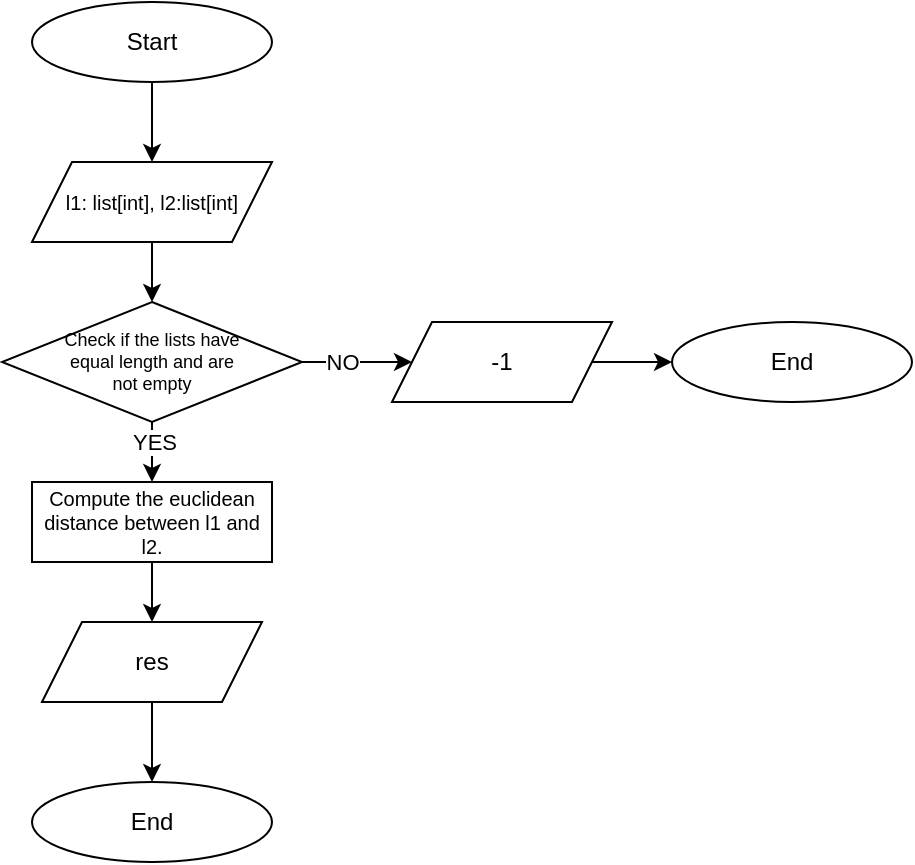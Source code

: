 <mxfile version="24.8.6">
  <diagram name="Page-1" id="z9LAb5Ok6JyxKWv0N6qz">
    <mxGraphModel dx="989" dy="570" grid="1" gridSize="10" guides="1" tooltips="1" connect="1" arrows="1" fold="1" page="1" pageScale="1" pageWidth="850" pageHeight="1100" background="#FFFFFF" math="0" shadow="0">
      <root>
        <mxCell id="0" />
        <mxCell id="1" parent="0" />
        <mxCell id="VEksvsux0m4Nuiqm_-Sr-31" value="Start" style="ellipse;whiteSpace=wrap;html=1;" vertex="1" parent="1">
          <mxGeometry x="495" y="450" width="120" height="40" as="geometry" />
        </mxCell>
        <mxCell id="VEksvsux0m4Nuiqm_-Sr-32" value="l1: list[int], l2:list[int]" style="shape=parallelogram;perimeter=parallelogramPerimeter;whiteSpace=wrap;html=1;fixedSize=1;fontSize=10;" vertex="1" parent="1">
          <mxGeometry x="495" y="530" width="120" height="40" as="geometry" />
        </mxCell>
        <mxCell id="VEksvsux0m4Nuiqm_-Sr-33" value="&lt;font style=&quot;font-size: 9px;&quot;&gt;Check if the lists have&lt;/font&gt;&lt;div style=&quot;font-size: 9px;&quot;&gt;&lt;font style=&quot;font-size: 9px;&quot;&gt;equal length and are&lt;/font&gt;&lt;/div&gt;&lt;div style=&quot;font-size: 9px;&quot;&gt;&lt;font style=&quot;font-size: 9px;&quot;&gt;not empty&lt;/font&gt;&lt;/div&gt;" style="rhombus;whiteSpace=wrap;html=1;fontSize=9;" vertex="1" parent="1">
          <mxGeometry x="480" y="600" width="150" height="60" as="geometry" />
        </mxCell>
        <mxCell id="VEksvsux0m4Nuiqm_-Sr-34" value="" style="endArrow=classic;html=1;rounded=0;exitX=0.5;exitY=1;exitDx=0;exitDy=0;entryX=0.5;entryY=0;entryDx=0;entryDy=0;" edge="1" parent="1" source="VEksvsux0m4Nuiqm_-Sr-31" target="VEksvsux0m4Nuiqm_-Sr-32">
          <mxGeometry width="50" height="50" relative="1" as="geometry">
            <mxPoint x="265" y="700" as="sourcePoint" />
            <mxPoint x="315" y="650" as="targetPoint" />
          </mxGeometry>
        </mxCell>
        <mxCell id="VEksvsux0m4Nuiqm_-Sr-35" value="" style="endArrow=classic;html=1;rounded=0;exitX=0.5;exitY=1;exitDx=0;exitDy=0;entryX=0.5;entryY=0;entryDx=0;entryDy=0;" edge="1" parent="1" source="VEksvsux0m4Nuiqm_-Sr-32" target="VEksvsux0m4Nuiqm_-Sr-33">
          <mxGeometry width="50" height="50" relative="1" as="geometry">
            <mxPoint x="565" y="500" as="sourcePoint" />
            <mxPoint x="565" y="540" as="targetPoint" />
          </mxGeometry>
        </mxCell>
        <mxCell id="VEksvsux0m4Nuiqm_-Sr-36" value="-1" style="shape=parallelogram;perimeter=parallelogramPerimeter;whiteSpace=wrap;html=1;fixedSize=1;" vertex="1" parent="1">
          <mxGeometry x="675" y="610" width="110" height="40" as="geometry" />
        </mxCell>
        <mxCell id="VEksvsux0m4Nuiqm_-Sr-37" value="End" style="ellipse;whiteSpace=wrap;html=1;" vertex="1" parent="1">
          <mxGeometry x="815" y="610" width="120" height="40" as="geometry" />
        </mxCell>
        <mxCell id="VEksvsux0m4Nuiqm_-Sr-38" value="" style="endArrow=classic;html=1;rounded=0;exitX=1;exitY=0.5;exitDx=0;exitDy=0;entryX=0;entryY=0.5;entryDx=0;entryDy=0;" edge="1" parent="1" source="VEksvsux0m4Nuiqm_-Sr-33" target="VEksvsux0m4Nuiqm_-Sr-36">
          <mxGeometry width="50" height="50" relative="1" as="geometry">
            <mxPoint x="565" y="580" as="sourcePoint" />
            <mxPoint x="565" y="610" as="targetPoint" />
          </mxGeometry>
        </mxCell>
        <mxCell id="VEksvsux0m4Nuiqm_-Sr-39" value="NO" style="edgeLabel;html=1;align=center;verticalAlign=middle;resizable=0;points=[];" vertex="1" connectable="0" parent="VEksvsux0m4Nuiqm_-Sr-38">
          <mxGeometry x="-0.293" y="-2" relative="1" as="geometry">
            <mxPoint y="-2" as="offset" />
          </mxGeometry>
        </mxCell>
        <mxCell id="VEksvsux0m4Nuiqm_-Sr-40" value="" style="endArrow=classic;html=1;rounded=0;exitX=1;exitY=0.5;exitDx=0;exitDy=0;entryX=0;entryY=0.5;entryDx=0;entryDy=0;" edge="1" parent="1" source="VEksvsux0m4Nuiqm_-Sr-36" target="VEksvsux0m4Nuiqm_-Sr-37">
          <mxGeometry width="50" height="50" relative="1" as="geometry">
            <mxPoint x="565" y="580" as="sourcePoint" />
            <mxPoint x="565" y="610" as="targetPoint" />
          </mxGeometry>
        </mxCell>
        <mxCell id="VEksvsux0m4Nuiqm_-Sr-41" value="Compute the euclidean distance between l1 and l2." style="rounded=0;whiteSpace=wrap;html=1;fontSize=10;" vertex="1" parent="1">
          <mxGeometry x="495" y="690" width="120" height="40" as="geometry" />
        </mxCell>
        <mxCell id="VEksvsux0m4Nuiqm_-Sr-42" value="res" style="shape=parallelogram;perimeter=parallelogramPerimeter;whiteSpace=wrap;html=1;fixedSize=1;" vertex="1" parent="1">
          <mxGeometry x="500" y="760" width="110" height="40" as="geometry" />
        </mxCell>
        <mxCell id="VEksvsux0m4Nuiqm_-Sr-43" value="End" style="ellipse;whiteSpace=wrap;html=1;" vertex="1" parent="1">
          <mxGeometry x="495" y="840" width="120" height="40" as="geometry" />
        </mxCell>
        <mxCell id="VEksvsux0m4Nuiqm_-Sr-44" value="" style="endArrow=classic;html=1;rounded=0;entryX=0.5;entryY=0;entryDx=0;entryDy=0;exitX=0.5;exitY=1;exitDx=0;exitDy=0;" edge="1" parent="1" source="VEksvsux0m4Nuiqm_-Sr-42" target="VEksvsux0m4Nuiqm_-Sr-43">
          <mxGeometry width="50" height="50" relative="1" as="geometry">
            <mxPoint x="615" y="820" as="sourcePoint" />
            <mxPoint x="615" y="790" as="targetPoint" />
          </mxGeometry>
        </mxCell>
        <mxCell id="VEksvsux0m4Nuiqm_-Sr-45" value="" style="endArrow=classic;html=1;rounded=0;exitX=0.5;exitY=1;exitDx=0;exitDy=0;" edge="1" parent="1" source="VEksvsux0m4Nuiqm_-Sr-41">
          <mxGeometry width="50" height="50" relative="1" as="geometry">
            <mxPoint x="565" y="820" as="sourcePoint" />
            <mxPoint x="555" y="760" as="targetPoint" />
          </mxGeometry>
        </mxCell>
        <mxCell id="VEksvsux0m4Nuiqm_-Sr-46" value="" style="endArrow=classic;html=1;rounded=0;entryX=0.5;entryY=0;entryDx=0;entryDy=0;exitX=0.5;exitY=1;exitDx=0;exitDy=0;" edge="1" parent="1" source="VEksvsux0m4Nuiqm_-Sr-33" target="VEksvsux0m4Nuiqm_-Sr-41">
          <mxGeometry width="50" height="50" relative="1" as="geometry">
            <mxPoint x="565" y="740" as="sourcePoint" />
            <mxPoint x="565" y="780" as="targetPoint" />
          </mxGeometry>
        </mxCell>
        <mxCell id="VEksvsux0m4Nuiqm_-Sr-47" value="YES" style="edgeLabel;html=1;align=center;verticalAlign=middle;resizable=0;points=[];" vertex="1" connectable="0" parent="VEksvsux0m4Nuiqm_-Sr-46">
          <mxGeometry x="-0.346" y="2" relative="1" as="geometry">
            <mxPoint x="-1" as="offset" />
          </mxGeometry>
        </mxCell>
      </root>
    </mxGraphModel>
  </diagram>
</mxfile>
